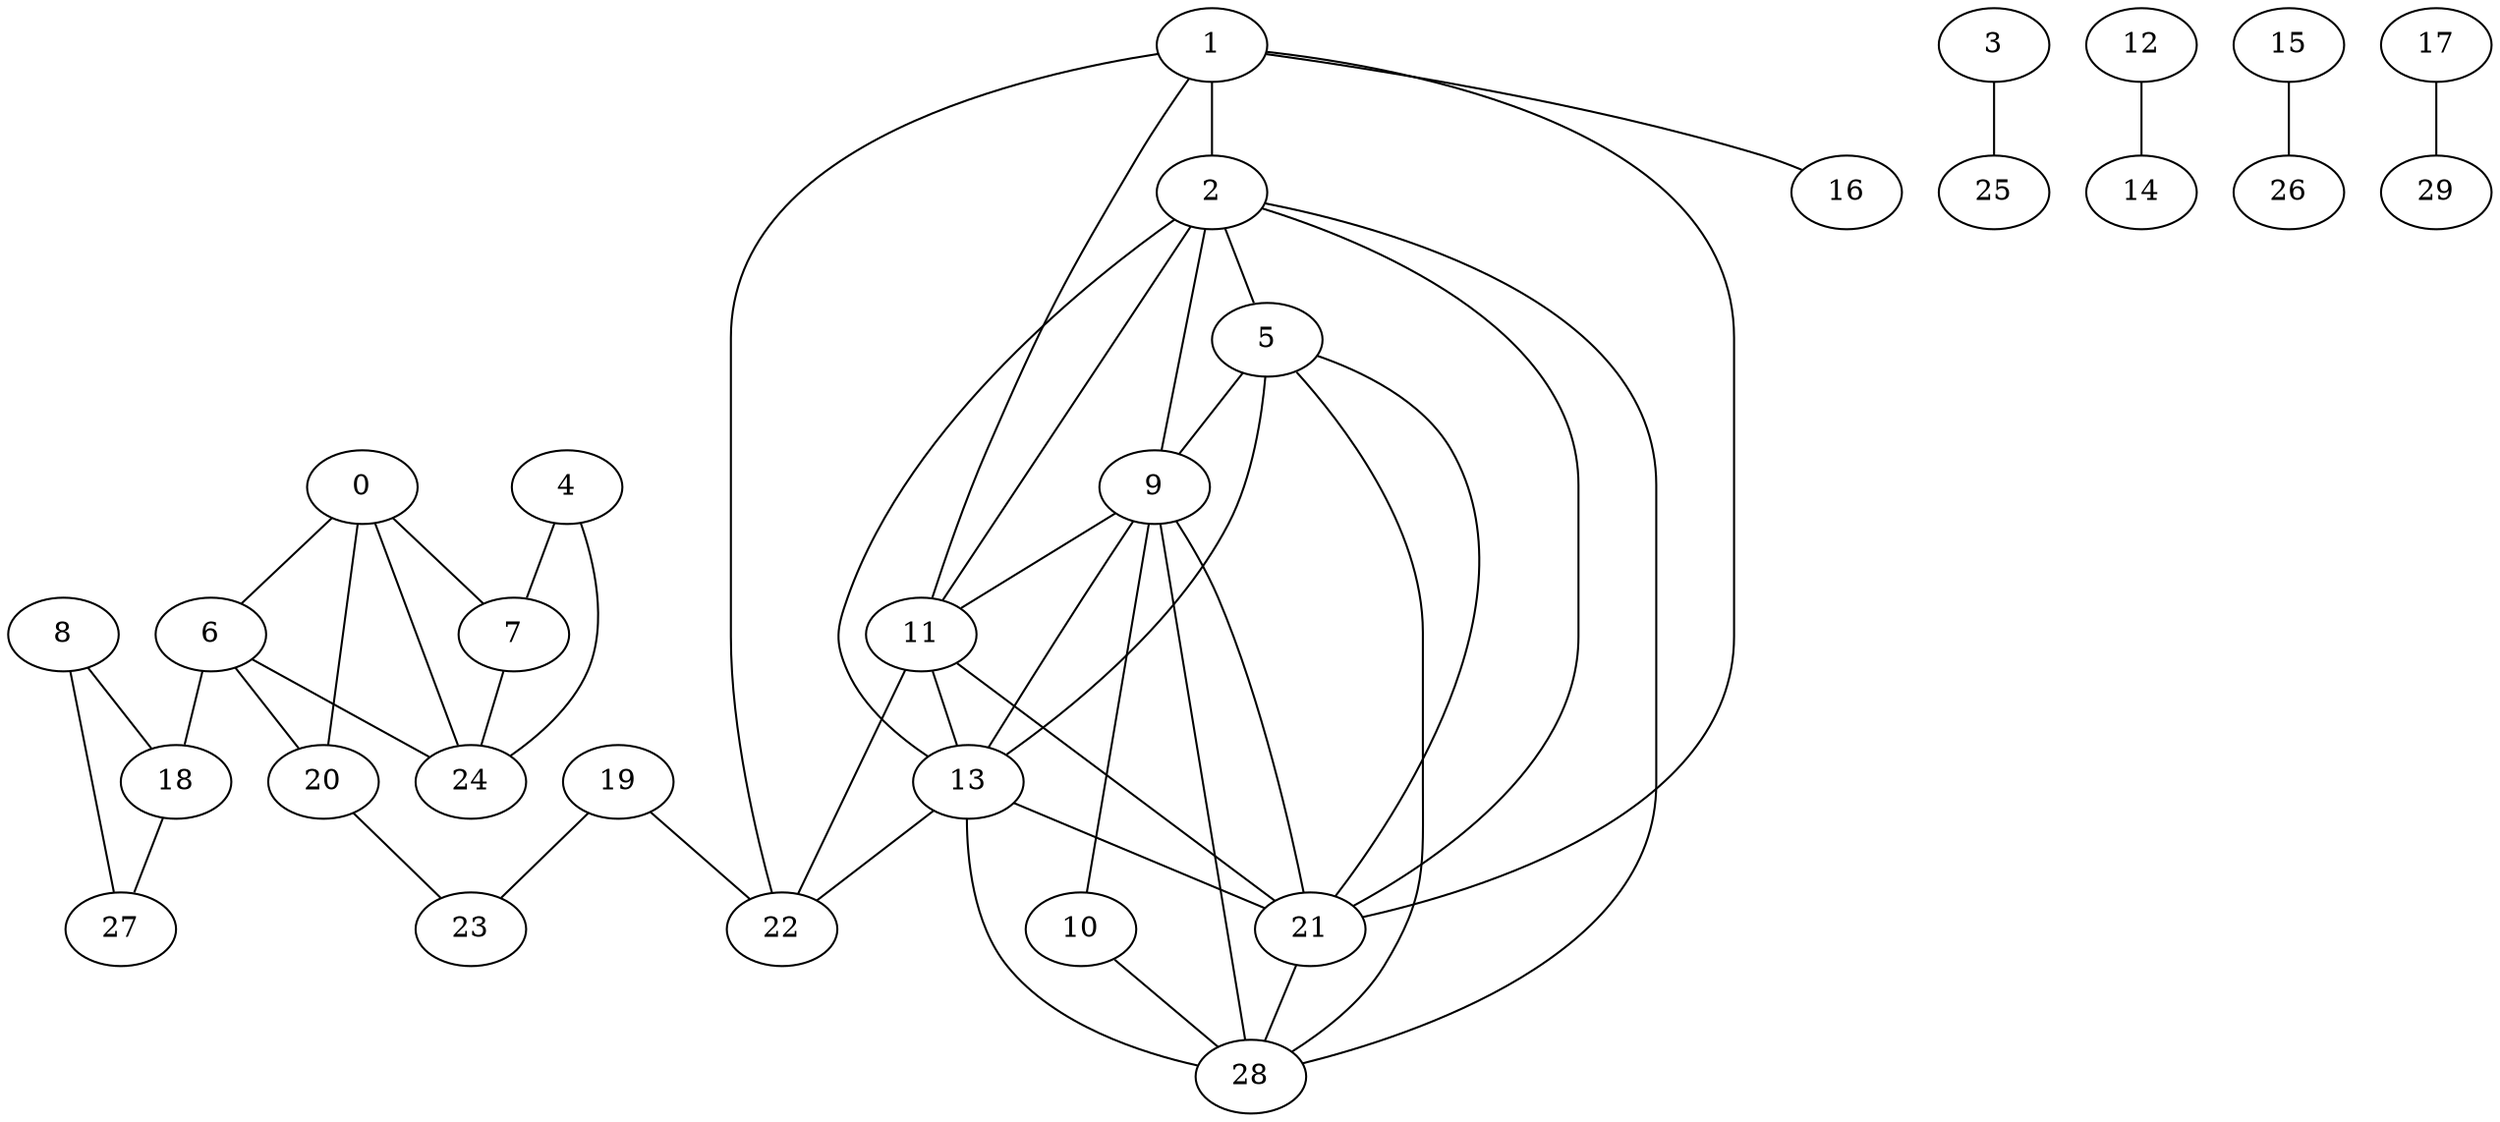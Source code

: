 graph {
    0 -- 6;
    0 -- 7;
    0 -- 20;
    0 -- 24;
    1 -- 2;
    1 -- 11;
    1 -- 16;
    1 -- 21;
    1 -- 22;
    2 -- 5;
    2 -- 9;
    2 -- 11;
    2 -- 13;
    2 -- 21;
    2 -- 28;
    3 -- 25;
    4 -- 7;
    4 -- 24;
    5 -- 9;
    5 -- 13;
    5 -- 21;
    5 -- 28;
    6 -- 18;
    6 -- 20;
    6 -- 24;
    7 -- 24;
    8 -- 18;
    8 -- 27;
    9 -- 10;
    9 -- 11;
    9 -- 13;
    9 -- 21;
    9 -- 28;
    10 -- 28;
    11 -- 13;
    11 -- 21;
    11 -- 22;
    12 -- 14;
    13 -- 21;
    13 -- 22;
    13 -- 28;
    15 -- 26;
    17 -- 29;
    18 -- 27;
    19 -- 22;
    19 -- 23;
    20 -- 23;
    21 -- 28;
}